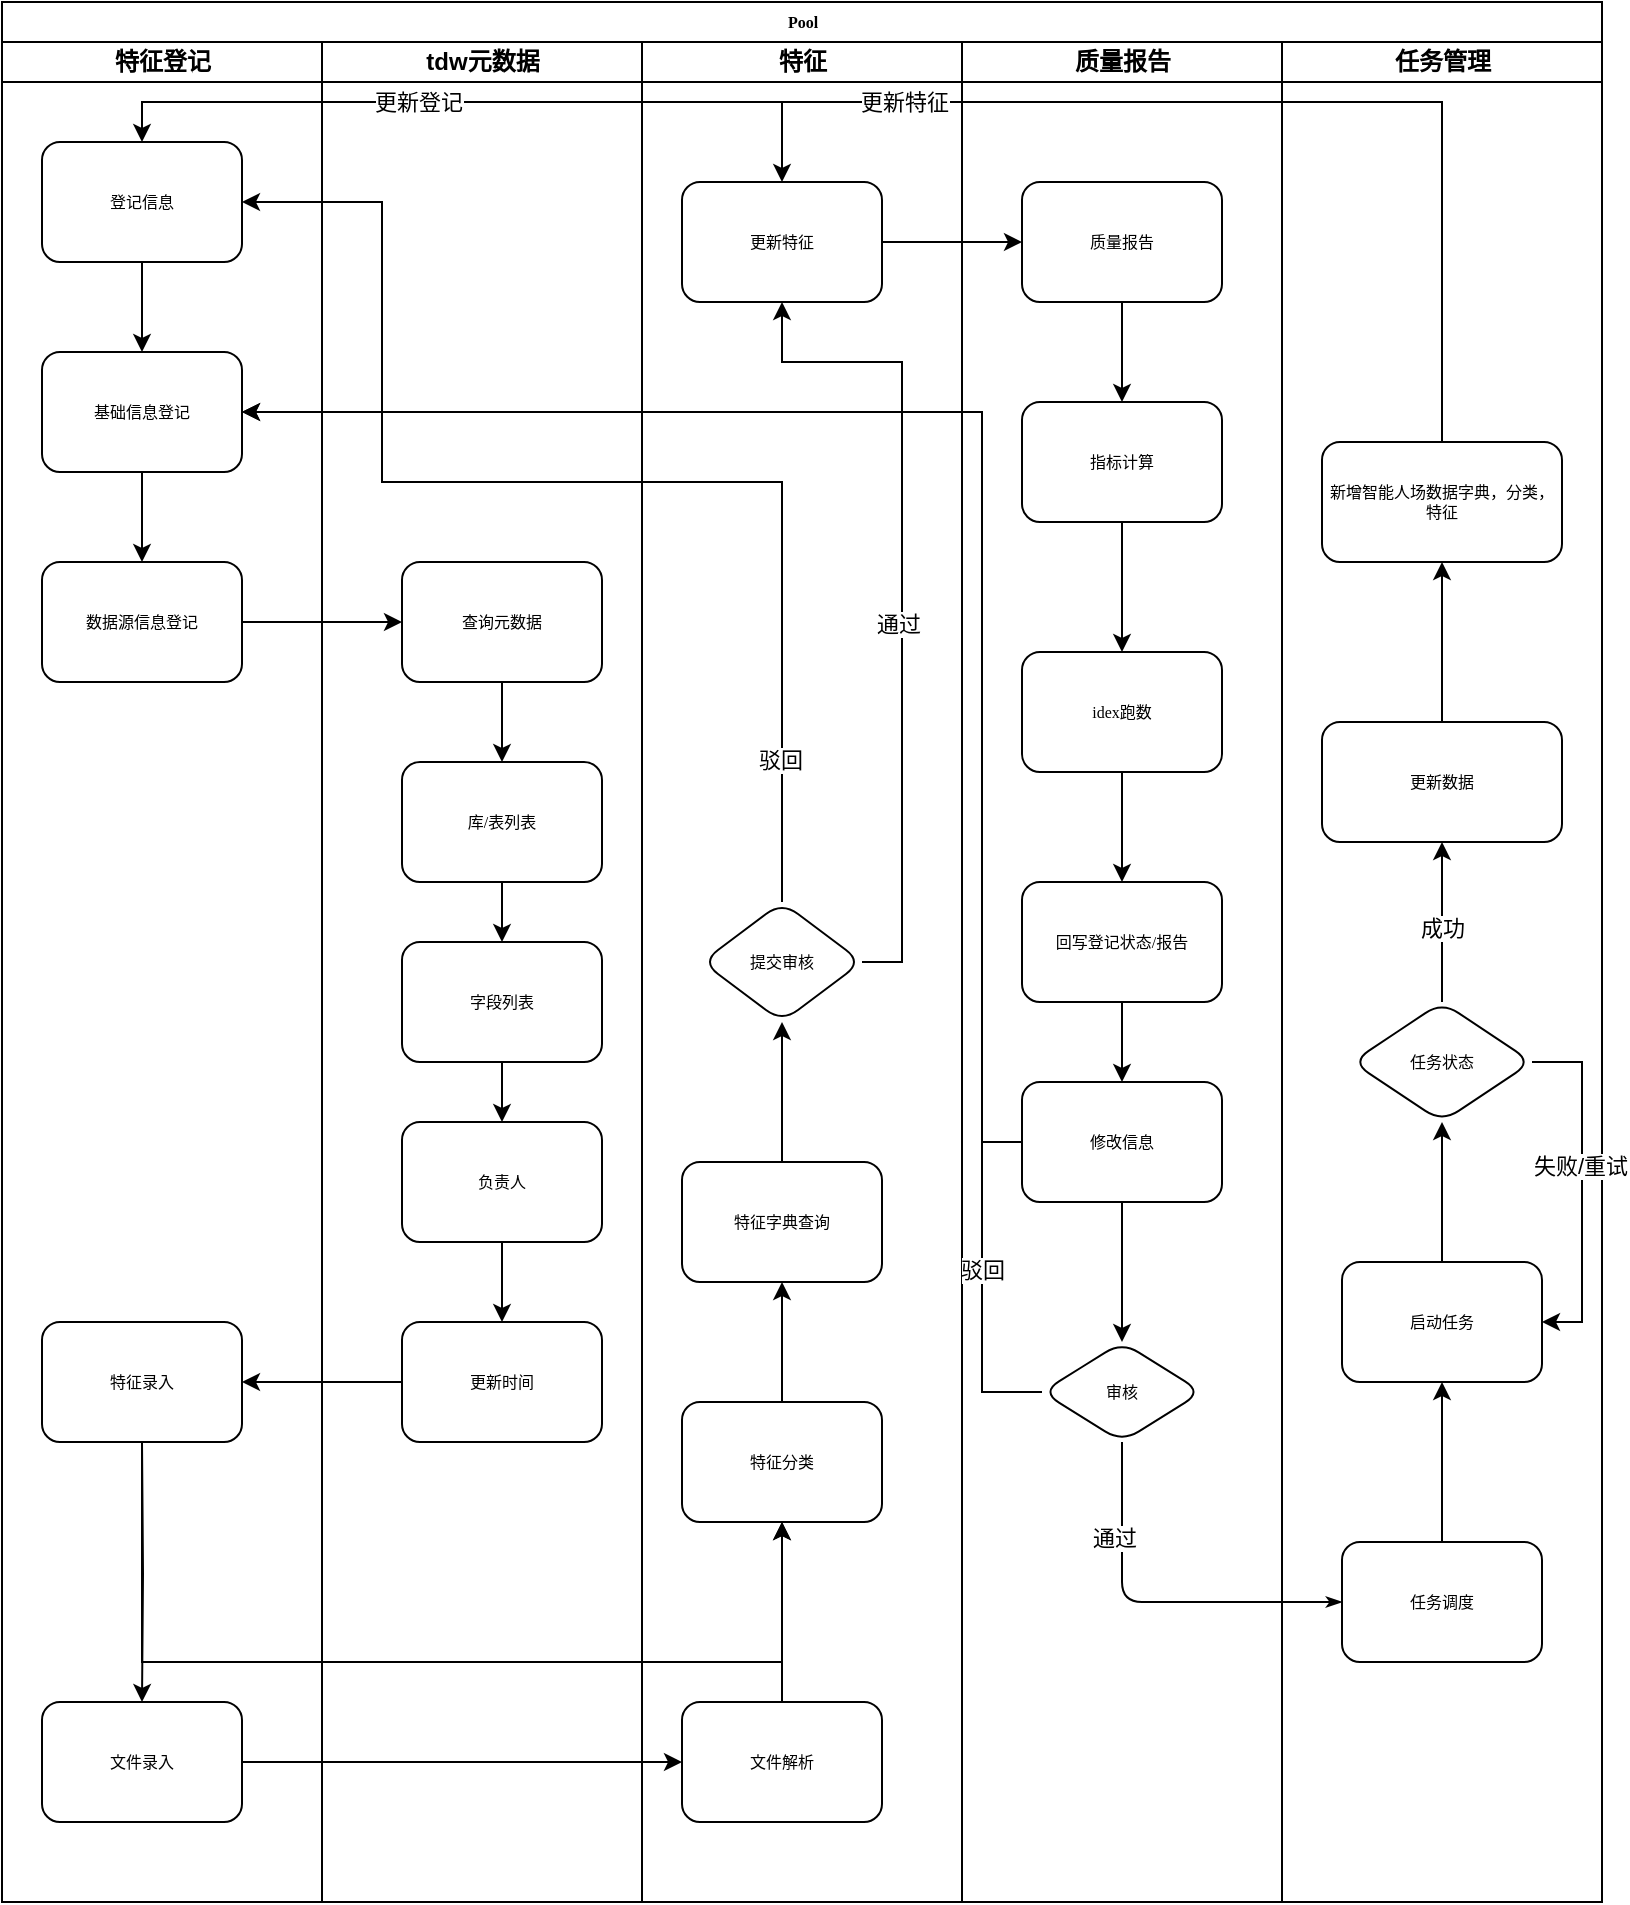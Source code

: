 <mxfile version="14.5.10" type="github"><diagram name="Page-1" id="74e2e168-ea6b-b213-b513-2b3c1d86103e"><mxGraphModel dx="1255" dy="843" grid="1" gridSize="10" guides="1" tooltips="1" connect="1" arrows="1" fold="1" page="1" pageScale="1" pageWidth="1100" pageHeight="850" background="#ffffff" math="0" shadow="0"><root><mxCell id="0"/><mxCell id="1" parent="0"/><mxCell id="77e6c97f196da883-1" value="Pool" style="swimlane;html=1;childLayout=stackLayout;startSize=20;rounded=0;shadow=0;labelBackgroundColor=none;strokeWidth=1;fontFamily=Verdana;fontSize=8;align=center;" parent="1" vertex="1"><mxGeometry x="70" y="40" width="800" height="950" as="geometry"/></mxCell><mxCell id="77e6c97f196da883-2" value="特征登记" style="swimlane;html=1;startSize=20;" parent="77e6c97f196da883-1" vertex="1"><mxGeometry y="20" width="160" height="930" as="geometry"/></mxCell><mxCell id="77e6c97f196da883-8" value="登记信息" style="rounded=1;whiteSpace=wrap;html=1;shadow=0;labelBackgroundColor=none;strokeWidth=1;fontFamily=Verdana;fontSize=8;align=center;" parent="77e6c97f196da883-2" vertex="1"><mxGeometry x="20" y="50" width="100" height="60" as="geometry"/></mxCell><mxCell id="77e6c97f196da883-9" value="基础信息登记" style="rounded=1;whiteSpace=wrap;html=1;shadow=0;labelBackgroundColor=none;strokeWidth=1;fontFamily=Verdana;fontSize=8;align=center;" parent="77e6c97f196da883-2" vertex="1"><mxGeometry x="20" y="155" width="100" height="60" as="geometry"/></mxCell><mxCell id="xm6D2x38geST0ksrGfF2-1" value="数据源信息登记" style="rounded=1;whiteSpace=wrap;html=1;shadow=0;labelBackgroundColor=none;strokeWidth=1;fontFamily=Verdana;fontSize=8;align=center;" vertex="1" parent="77e6c97f196da883-2"><mxGeometry x="20" y="260" width="100" height="60" as="geometry"/></mxCell><mxCell id="xm6D2x38geST0ksrGfF2-2" value="" style="edgeStyle=orthogonalEdgeStyle;rounded=0;orthogonalLoop=1;jettySize=auto;html=1;" edge="1" parent="77e6c97f196da883-2" source="77e6c97f196da883-9" target="xm6D2x38geST0ksrGfF2-1"><mxGeometry relative="1" as="geometry"/></mxCell><mxCell id="xm6D2x38geST0ksrGfF2-6" value="" style="edgeStyle=orthogonalEdgeStyle;rounded=0;orthogonalLoop=1;jettySize=auto;html=1;entryX=0.5;entryY=0;entryDx=0;entryDy=0;" edge="1" parent="77e6c97f196da883-2" source="77e6c97f196da883-8" target="77e6c97f196da883-9"><mxGeometry relative="1" as="geometry"><mxPoint x="70" y="160" as="targetPoint"/></mxGeometry></mxCell><mxCell id="xm6D2x38geST0ksrGfF2-15" value="特征录入" style="rounded=1;whiteSpace=wrap;html=1;shadow=0;labelBackgroundColor=none;strokeWidth=1;fontFamily=Verdana;fontSize=8;align=center;" vertex="1" parent="77e6c97f196da883-2"><mxGeometry x="20" y="640" width="100" height="60" as="geometry"/></mxCell><mxCell id="xm6D2x38geST0ksrGfF2-22" value="文件录入" style="rounded=1;whiteSpace=wrap;html=1;shadow=0;labelBackgroundColor=none;strokeWidth=1;fontFamily=Verdana;fontSize=8;align=center;" vertex="1" parent="77e6c97f196da883-2"><mxGeometry x="20" y="830" width="100" height="60" as="geometry"/></mxCell><mxCell id="77e6c97f196da883-3" value="tdw元数据" style="swimlane;html=1;startSize=20;" parent="77e6c97f196da883-1" vertex="1"><mxGeometry x="160" y="20" width="160" height="930" as="geometry"/></mxCell><mxCell id="xm6D2x38geST0ksrGfF2-3" value="查询元数据" style="rounded=1;whiteSpace=wrap;html=1;shadow=0;labelBackgroundColor=none;strokeWidth=1;fontFamily=Verdana;fontSize=8;align=center;" vertex="1" parent="77e6c97f196da883-3"><mxGeometry x="40" y="260" width="100" height="60" as="geometry"/></mxCell><mxCell id="xm6D2x38geST0ksrGfF2-7" value="库/表列表" style="rounded=1;whiteSpace=wrap;html=1;shadow=0;labelBackgroundColor=none;strokeWidth=1;fontFamily=Verdana;fontSize=8;align=center;" vertex="1" parent="77e6c97f196da883-3"><mxGeometry x="40" y="360" width="100" height="60" as="geometry"/></mxCell><mxCell id="xm6D2x38geST0ksrGfF2-8" value="" style="edgeStyle=orthogonalEdgeStyle;rounded=0;orthogonalLoop=1;jettySize=auto;html=1;" edge="1" parent="77e6c97f196da883-3" source="xm6D2x38geST0ksrGfF2-3" target="xm6D2x38geST0ksrGfF2-7"><mxGeometry relative="1" as="geometry"/></mxCell><mxCell id="xm6D2x38geST0ksrGfF2-9" value="字段列表" style="rounded=1;whiteSpace=wrap;html=1;shadow=0;labelBackgroundColor=none;strokeWidth=1;fontFamily=Verdana;fontSize=8;align=center;" vertex="1" parent="77e6c97f196da883-3"><mxGeometry x="40" y="450" width="100" height="60" as="geometry"/></mxCell><mxCell id="xm6D2x38geST0ksrGfF2-10" value="" style="edgeStyle=orthogonalEdgeStyle;rounded=0;orthogonalLoop=1;jettySize=auto;html=1;" edge="1" parent="77e6c97f196da883-3" source="xm6D2x38geST0ksrGfF2-7" target="xm6D2x38geST0ksrGfF2-9"><mxGeometry relative="1" as="geometry"/></mxCell><mxCell id="xm6D2x38geST0ksrGfF2-11" value="负责人" style="rounded=1;whiteSpace=wrap;html=1;shadow=0;labelBackgroundColor=none;strokeWidth=1;fontFamily=Verdana;fontSize=8;align=center;" vertex="1" parent="77e6c97f196da883-3"><mxGeometry x="40" y="540" width="100" height="60" as="geometry"/></mxCell><mxCell id="xm6D2x38geST0ksrGfF2-12" value="" style="edgeStyle=orthogonalEdgeStyle;rounded=0;orthogonalLoop=1;jettySize=auto;html=1;" edge="1" parent="77e6c97f196da883-3" source="xm6D2x38geST0ksrGfF2-9" target="xm6D2x38geST0ksrGfF2-11"><mxGeometry relative="1" as="geometry"/></mxCell><mxCell id="xm6D2x38geST0ksrGfF2-13" value="更新时间" style="rounded=1;whiteSpace=wrap;html=1;shadow=0;labelBackgroundColor=none;strokeWidth=1;fontFamily=Verdana;fontSize=8;align=center;" vertex="1" parent="77e6c97f196da883-3"><mxGeometry x="40" y="640" width="100" height="60" as="geometry"/></mxCell><mxCell id="xm6D2x38geST0ksrGfF2-14" value="" style="edgeStyle=orthogonalEdgeStyle;rounded=0;orthogonalLoop=1;jettySize=auto;html=1;" edge="1" parent="77e6c97f196da883-3" source="xm6D2x38geST0ksrGfF2-11" target="xm6D2x38geST0ksrGfF2-13"><mxGeometry relative="1" as="geometry"/></mxCell><mxCell id="77e6c97f196da883-4" value="特征" style="swimlane;html=1;startSize=20;" parent="77e6c97f196da883-1" vertex="1"><mxGeometry x="320" y="20" width="160" height="930" as="geometry"/></mxCell><mxCell id="xm6D2x38geST0ksrGfF2-17" value="特征分类" style="rounded=1;whiteSpace=wrap;html=1;shadow=0;labelBackgroundColor=none;strokeWidth=1;fontFamily=Verdana;fontSize=8;align=center;" vertex="1" parent="77e6c97f196da883-4"><mxGeometry x="20" y="680" width="100" height="60" as="geometry"/></mxCell><mxCell id="xm6D2x38geST0ksrGfF2-19" value="特征字典查询" style="rounded=1;whiteSpace=wrap;html=1;shadow=0;labelBackgroundColor=none;strokeWidth=1;fontFamily=Verdana;fontSize=8;align=center;" vertex="1" parent="77e6c97f196da883-4"><mxGeometry x="20" y="560" width="100" height="60" as="geometry"/></mxCell><mxCell id="xm6D2x38geST0ksrGfF2-20" value="" style="edgeStyle=orthogonalEdgeStyle;rounded=0;orthogonalLoop=1;jettySize=auto;html=1;" edge="1" parent="77e6c97f196da883-4" source="xm6D2x38geST0ksrGfF2-17" target="xm6D2x38geST0ksrGfF2-19"><mxGeometry relative="1" as="geometry"/></mxCell><mxCell id="xm6D2x38geST0ksrGfF2-25" value="文件解析" style="rounded=1;whiteSpace=wrap;html=1;shadow=0;labelBackgroundColor=none;strokeWidth=1;fontFamily=Verdana;fontSize=8;align=center;" vertex="1" parent="77e6c97f196da883-4"><mxGeometry x="20" y="830" width="100" height="60" as="geometry"/></mxCell><mxCell id="xm6D2x38geST0ksrGfF2-27" value="" style="edgeStyle=orthogonalEdgeStyle;rounded=0;orthogonalLoop=1;jettySize=auto;html=1;exitX=0.5;exitY=0;exitDx=0;exitDy=0;entryX=0.5;entryY=1;entryDx=0;entryDy=0;" edge="1" parent="77e6c97f196da883-4" source="xm6D2x38geST0ksrGfF2-25" target="xm6D2x38geST0ksrGfF2-17"><mxGeometry relative="1" as="geometry"><mxPoint x="-240" y="710" as="sourcePoint"/><mxPoint x="80" y="780" as="targetPoint"/><Array as="points"><mxPoint x="70" y="790"/><mxPoint x="70" y="790"/></Array></mxGeometry></mxCell><mxCell id="xm6D2x38geST0ksrGfF2-63" value="更新特征" style="rounded=1;whiteSpace=wrap;html=1;shadow=0;labelBackgroundColor=none;strokeWidth=1;fontFamily=Verdana;fontSize=8;align=center;" vertex="1" parent="77e6c97f196da883-4"><mxGeometry x="20" y="70" width="100" height="60" as="geometry"/></mxCell><mxCell id="77e6c97f196da883-5" value="质量报告" style="swimlane;html=1;startSize=20;" parent="77e6c97f196da883-1" vertex="1"><mxGeometry x="480" y="20" width="160" height="930" as="geometry"/></mxCell><mxCell id="77e6c97f196da883-17" value="质量报告" style="rounded=1;whiteSpace=wrap;html=1;shadow=0;labelBackgroundColor=none;strokeWidth=1;fontFamily=Verdana;fontSize=8;align=center;" parent="77e6c97f196da883-5" vertex="1"><mxGeometry x="30" y="70" width="100" height="60" as="geometry"/></mxCell><mxCell id="xm6D2x38geST0ksrGfF2-36" value="指标计算" style="rounded=1;whiteSpace=wrap;html=1;shadow=0;labelBackgroundColor=none;strokeWidth=1;fontFamily=Verdana;fontSize=8;align=center;" vertex="1" parent="77e6c97f196da883-5"><mxGeometry x="30" y="180" width="100" height="60" as="geometry"/></mxCell><mxCell id="xm6D2x38geST0ksrGfF2-37" value="" style="edgeStyle=orthogonalEdgeStyle;rounded=0;orthogonalLoop=1;jettySize=auto;html=1;" edge="1" parent="77e6c97f196da883-5" source="77e6c97f196da883-17" target="xm6D2x38geST0ksrGfF2-36"><mxGeometry relative="1" as="geometry"/></mxCell><mxCell id="xm6D2x38geST0ksrGfF2-38" value="idex跑数" style="rounded=1;whiteSpace=wrap;html=1;shadow=0;labelBackgroundColor=none;strokeWidth=1;fontFamily=Verdana;fontSize=8;align=center;" vertex="1" parent="77e6c97f196da883-5"><mxGeometry x="30" y="305" width="100" height="60" as="geometry"/></mxCell><mxCell id="xm6D2x38geST0ksrGfF2-39" value="" style="edgeStyle=orthogonalEdgeStyle;rounded=0;orthogonalLoop=1;jettySize=auto;html=1;" edge="1" parent="77e6c97f196da883-5" source="xm6D2x38geST0ksrGfF2-36" target="xm6D2x38geST0ksrGfF2-38"><mxGeometry relative="1" as="geometry"/></mxCell><mxCell id="xm6D2x38geST0ksrGfF2-40" value="回写登记状态/报告" style="rounded=1;whiteSpace=wrap;html=1;shadow=0;labelBackgroundColor=none;strokeWidth=1;fontFamily=Verdana;fontSize=8;align=center;" vertex="1" parent="77e6c97f196da883-5"><mxGeometry x="30" y="420" width="100" height="60" as="geometry"/></mxCell><mxCell id="xm6D2x38geST0ksrGfF2-41" value="" style="edgeStyle=orthogonalEdgeStyle;rounded=0;orthogonalLoop=1;jettySize=auto;html=1;" edge="1" parent="77e6c97f196da883-5" source="xm6D2x38geST0ksrGfF2-38" target="xm6D2x38geST0ksrGfF2-40"><mxGeometry relative="1" as="geometry"/></mxCell><mxCell id="xm6D2x38geST0ksrGfF2-42" value="修改信息" style="rounded=1;whiteSpace=wrap;html=1;shadow=0;labelBackgroundColor=none;strokeWidth=1;fontFamily=Verdana;fontSize=8;align=center;" vertex="1" parent="77e6c97f196da883-5"><mxGeometry x="30" y="520" width="100" height="60" as="geometry"/></mxCell><mxCell id="xm6D2x38geST0ksrGfF2-43" value="" style="edgeStyle=orthogonalEdgeStyle;rounded=0;orthogonalLoop=1;jettySize=auto;html=1;" edge="1" parent="77e6c97f196da883-5" source="xm6D2x38geST0ksrGfF2-40" target="xm6D2x38geST0ksrGfF2-42"><mxGeometry relative="1" as="geometry"/></mxCell><mxCell id="xm6D2x38geST0ksrGfF2-4" value="" style="edgeStyle=orthogonalEdgeStyle;rounded=0;orthogonalLoop=1;jettySize=auto;html=1;" edge="1" parent="77e6c97f196da883-1" source="xm6D2x38geST0ksrGfF2-1" target="xm6D2x38geST0ksrGfF2-3"><mxGeometry relative="1" as="geometry"/></mxCell><mxCell id="xm6D2x38geST0ksrGfF2-16" value="" style="edgeStyle=orthogonalEdgeStyle;rounded=0;orthogonalLoop=1;jettySize=auto;html=1;" edge="1" parent="77e6c97f196da883-1" source="xm6D2x38geST0ksrGfF2-13" target="xm6D2x38geST0ksrGfF2-15"><mxGeometry relative="1" as="geometry"/></mxCell><mxCell id="xm6D2x38geST0ksrGfF2-18" value="" style="edgeStyle=orthogonalEdgeStyle;rounded=0;orthogonalLoop=1;jettySize=auto;html=1;" edge="1" parent="77e6c97f196da883-1" source="xm6D2x38geST0ksrGfF2-15" target="xm6D2x38geST0ksrGfF2-17"><mxGeometry relative="1" as="geometry"><Array as="points"><mxPoint x="70" y="830"/><mxPoint x="390" y="830"/></Array></mxGeometry></mxCell><mxCell id="xm6D2x38geST0ksrGfF2-26" value="" style="edgeStyle=orthogonalEdgeStyle;rounded=0;orthogonalLoop=1;jettySize=auto;html=1;" edge="1" parent="77e6c97f196da883-1" source="xm6D2x38geST0ksrGfF2-22" target="xm6D2x38geST0ksrGfF2-25"><mxGeometry relative="1" as="geometry"/></mxCell><mxCell id="xm6D2x38geST0ksrGfF2-45" value="" style="edgeStyle=orthogonalEdgeStyle;rounded=0;orthogonalLoop=1;jettySize=auto;html=1;entryX=1;entryY=0.5;entryDx=0;entryDy=0;" edge="1" parent="77e6c97f196da883-1" source="xm6D2x38geST0ksrGfF2-42" target="77e6c97f196da883-9"><mxGeometry relative="1" as="geometry"><mxPoint x="560" y="680" as="targetPoint"/><Array as="points"><mxPoint x="490" y="570"/><mxPoint x="490" y="205"/></Array></mxGeometry></mxCell><mxCell id="xm6D2x38geST0ksrGfF2-65" value="" style="edgeStyle=orthogonalEdgeStyle;rounded=0;orthogonalLoop=1;jettySize=auto;html=1;entryX=0;entryY=0.5;entryDx=0;entryDy=0;" edge="1" parent="77e6c97f196da883-1" source="xm6D2x38geST0ksrGfF2-63" target="77e6c97f196da883-17"><mxGeometry relative="1" as="geometry"><mxPoint x="520" y="130" as="targetPoint"/></mxGeometry></mxCell><mxCell id="xm6D2x38geST0ksrGfF2-68" value="" style="edgeStyle=orthogonalEdgeStyle;rounded=0;orthogonalLoop=1;jettySize=auto;html=1;entryX=0.5;entryY=0;entryDx=0;entryDy=0;exitX=0.5;exitY=0;exitDx=0;exitDy=0;startArrow=none;" edge="1" parent="77e6c97f196da883-1" source="xm6D2x38geST0ksrGfF2-72" target="77e6c97f196da883-8"><mxGeometry relative="1" as="geometry"><mxPoint x="730" y="370" as="sourcePoint"/><mxPoint x="400" y="100" as="targetPoint"/><Array as="points"/></mxGeometry></mxCell><mxCell id="xm6D2x38geST0ksrGfF2-70" value="更新登记" style="edgeLabel;html=1;align=center;verticalAlign=middle;resizable=0;points=[];" vertex="1" connectable="0" parent="xm6D2x38geST0ksrGfF2-68"><mxGeometry x="0.625" relative="1" as="geometry"><mxPoint as="offset"/></mxGeometry></mxCell><mxCell id="xm6D2x38geST0ksrGfF2-77" value="" style="edgeStyle=orthogonalEdgeStyle;rounded=0;orthogonalLoop=1;jettySize=auto;html=1;entryX=0.5;entryY=0;entryDx=0;entryDy=0;exitX=0.5;exitY=0;exitDx=0;exitDy=0;startArrow=none;" edge="1" parent="77e6c97f196da883-1" source="xm6D2x38geST0ksrGfF2-72" target="xm6D2x38geST0ksrGfF2-63"><mxGeometry relative="1" as="geometry"><mxPoint x="730" y="230" as="sourcePoint"/><mxPoint x="80" y="80" as="targetPoint"/><Array as="points"><mxPoint x="720" y="50"/><mxPoint x="390" y="50"/></Array></mxGeometry></mxCell><mxCell id="xm6D2x38geST0ksrGfF2-78" value="更新特征" style="edgeLabel;html=1;align=center;verticalAlign=middle;resizable=0;points=[];" vertex="1" connectable="0" parent="xm6D2x38geST0ksrGfF2-77"><mxGeometry x="0.625" relative="1" as="geometry"><mxPoint as="offset"/></mxGeometry></mxCell><mxCell id="77e6c97f196da883-6" value="任务管理" style="swimlane;html=1;startSize=20;" parent="77e6c97f196da883-1" vertex="1"><mxGeometry x="640" y="20" width="160" height="930" as="geometry"/></mxCell><mxCell id="77e6c97f196da883-23" value="任务调度" style="rounded=1;whiteSpace=wrap;html=1;shadow=0;labelBackgroundColor=none;strokeWidth=1;fontFamily=Verdana;fontSize=8;align=center;" parent="77e6c97f196da883-6" vertex="1"><mxGeometry x="30" y="750" width="100" height="60" as="geometry"/></mxCell><mxCell id="xm6D2x38geST0ksrGfF2-58" value="任务状态" style="rhombus;whiteSpace=wrap;html=1;rounded=1;shadow=0;fontFamily=Verdana;fontSize=8;strokeWidth=1;" vertex="1" parent="77e6c97f196da883-6"><mxGeometry x="35" y="480" width="90" height="60" as="geometry"/></mxCell><mxCell id="xm6D2x38geST0ksrGfF2-72" value="新增智能人场数据字典，分类，特征" style="whiteSpace=wrap;html=1;rounded=1;shadow=0;fontFamily=Verdana;fontSize=8;strokeWidth=1;" vertex="1" parent="77e6c97f196da883-6"><mxGeometry x="20" y="200" width="120" height="60" as="geometry"/></mxCell><mxCell id="xm6D2x38geST0ksrGfF2-23" value="" style="edgeStyle=orthogonalEdgeStyle;rounded=0;orthogonalLoop=1;jettySize=auto;html=1;entryX=0.5;entryY=0;entryDx=0;entryDy=0;" edge="1" parent="1" target="xm6D2x38geST0ksrGfF2-22"><mxGeometry relative="1" as="geometry"><mxPoint x="140" y="760" as="sourcePoint"/><mxPoint x="200" y="740" as="targetPoint"/></mxGeometry></mxCell><mxCell id="xm6D2x38geST0ksrGfF2-31" value="" style="edgeStyle=orthogonalEdgeStyle;rounded=0;orthogonalLoop=1;jettySize=auto;html=1;entryX=1;entryY=0.5;entryDx=0;entryDy=0;" edge="1" parent="1" source="xm6D2x38geST0ksrGfF2-28" target="77e6c97f196da883-8"><mxGeometry relative="1" as="geometry"><mxPoint x="460" y="190" as="targetPoint"/><Array as="points"><mxPoint x="460" y="280"/><mxPoint x="260" y="280"/><mxPoint x="260" y="140"/></Array></mxGeometry></mxCell><mxCell id="xm6D2x38geST0ksrGfF2-32" value="驳回" style="edgeLabel;html=1;align=center;verticalAlign=middle;resizable=0;points=[];" vertex="1" connectable="0" parent="xm6D2x38geST0ksrGfF2-31"><mxGeometry x="-0.771" y="1" relative="1" as="geometry"><mxPoint as="offset"/></mxGeometry></mxCell><mxCell id="xm6D2x38geST0ksrGfF2-34" value="" style="edgeStyle=orthogonalEdgeStyle;rounded=0;orthogonalLoop=1;jettySize=auto;html=1;entryX=0.5;entryY=1;entryDx=0;entryDy=0;" edge="1" parent="1" source="xm6D2x38geST0ksrGfF2-28" target="xm6D2x38geST0ksrGfF2-63"><mxGeometry relative="1" as="geometry"><mxPoint x="560" y="520" as="targetPoint"/><Array as="points"><mxPoint x="520" y="520"/><mxPoint x="520" y="220"/><mxPoint x="460" y="220"/></Array></mxGeometry></mxCell><mxCell id="xm6D2x38geST0ksrGfF2-35" value="通过" style="edgeLabel;html=1;align=center;verticalAlign=middle;resizable=0;points=[];" vertex="1" connectable="0" parent="xm6D2x38geST0ksrGfF2-34"><mxGeometry x="-0.077" y="2" relative="1" as="geometry"><mxPoint as="offset"/></mxGeometry></mxCell><mxCell id="xm6D2x38geST0ksrGfF2-28" value="提交审核" style="rhombus;whiteSpace=wrap;html=1;rounded=1;shadow=0;fontFamily=Verdana;fontSize=8;strokeWidth=1;" vertex="1" parent="1"><mxGeometry x="420" y="490" width="80" height="60" as="geometry"/></mxCell><mxCell id="xm6D2x38geST0ksrGfF2-29" value="" style="edgeStyle=orthogonalEdgeStyle;rounded=0;orthogonalLoop=1;jettySize=auto;html=1;" edge="1" parent="1" source="xm6D2x38geST0ksrGfF2-19" target="xm6D2x38geST0ksrGfF2-28"><mxGeometry relative="1" as="geometry"/></mxCell><mxCell id="xm6D2x38geST0ksrGfF2-49" value="" style="edgeStyle=orthogonalEdgeStyle;rounded=0;orthogonalLoop=1;jettySize=auto;html=1;entryX=1;entryY=0.5;entryDx=0;entryDy=0;" edge="1" parent="1" source="xm6D2x38geST0ksrGfF2-46" target="77e6c97f196da883-9"><mxGeometry relative="1" as="geometry"><mxPoint x="530" y="735" as="targetPoint"/><Array as="points"><mxPoint x="560" y="735"/><mxPoint x="560" y="245"/></Array></mxGeometry></mxCell><mxCell id="xm6D2x38geST0ksrGfF2-50" value="驳回" style="edgeLabel;html=1;align=center;verticalAlign=middle;resizable=0;points=[];" vertex="1" connectable="0" parent="xm6D2x38geST0ksrGfF2-49"><mxGeometry x="-0.795" relative="1" as="geometry"><mxPoint as="offset"/></mxGeometry></mxCell><mxCell id="xm6D2x38geST0ksrGfF2-46" value="审核" style="rhombus;whiteSpace=wrap;html=1;rounded=1;shadow=0;fontFamily=Verdana;fontSize=8;strokeWidth=1;" vertex="1" parent="1"><mxGeometry x="590" y="710" width="80" height="50" as="geometry"/></mxCell><mxCell id="xm6D2x38geST0ksrGfF2-47" value="" style="edgeStyle=orthogonalEdgeStyle;rounded=0;orthogonalLoop=1;jettySize=auto;html=1;" edge="1" parent="1" source="xm6D2x38geST0ksrGfF2-42" target="xm6D2x38geST0ksrGfF2-46"><mxGeometry relative="1" as="geometry"/></mxCell><mxCell id="77e6c97f196da883-40" value="" style="edgeStyle=orthogonalEdgeStyle;rounded=1;html=1;labelBackgroundColor=none;startArrow=none;startFill=0;startSize=5;endArrow=classicThin;endFill=1;endSize=5;jettySize=auto;orthogonalLoop=1;strokeWidth=1;fontFamily=Verdana;fontSize=8;exitX=0.5;exitY=1;exitDx=0;exitDy=0;entryX=0;entryY=0.5;entryDx=0;entryDy=0;" parent="1" source="xm6D2x38geST0ksrGfF2-46" target="77e6c97f196da883-23" edge="1"><mxGeometry relative="1" as="geometry"><mxPoint x="900" y="730" as="targetPoint"/></mxGeometry></mxCell><mxCell id="xm6D2x38geST0ksrGfF2-51" value="通过" style="edgeLabel;html=1;align=center;verticalAlign=middle;resizable=0;points=[];" vertex="1" connectable="0" parent="77e6c97f196da883-40"><mxGeometry x="-0.5" y="-4" relative="1" as="geometry"><mxPoint as="offset"/></mxGeometry></mxCell><mxCell id="xm6D2x38geST0ksrGfF2-59" value="" style="edgeStyle=orthogonalEdgeStyle;rounded=0;orthogonalLoop=1;jettySize=auto;html=1;" edge="1" parent="1" source="xm6D2x38geST0ksrGfF2-52" target="xm6D2x38geST0ksrGfF2-58"><mxGeometry relative="1" as="geometry"/></mxCell><mxCell id="xm6D2x38geST0ksrGfF2-52" value="启动任务" style="rounded=1;whiteSpace=wrap;html=1;shadow=0;labelBackgroundColor=none;strokeWidth=1;fontFamily=Verdana;fontSize=8;align=center;" vertex="1" parent="1"><mxGeometry x="740" y="670" width="100" height="60" as="geometry"/></mxCell><mxCell id="xm6D2x38geST0ksrGfF2-53" value="" style="edgeStyle=orthogonalEdgeStyle;rounded=0;orthogonalLoop=1;jettySize=auto;html=1;" edge="1" parent="1" source="77e6c97f196da883-23" target="xm6D2x38geST0ksrGfF2-52"><mxGeometry relative="1" as="geometry"/></mxCell><mxCell id="xm6D2x38geST0ksrGfF2-73" value="" style="edgeStyle=orthogonalEdgeStyle;rounded=0;orthogonalLoop=1;jettySize=auto;html=1;" edge="1" parent="1" source="xm6D2x38geST0ksrGfF2-60" target="xm6D2x38geST0ksrGfF2-72"><mxGeometry relative="1" as="geometry"/></mxCell><mxCell id="xm6D2x38geST0ksrGfF2-60" value="更新数据" style="whiteSpace=wrap;html=1;rounded=1;shadow=0;fontFamily=Verdana;fontSize=8;strokeWidth=1;" vertex="1" parent="1"><mxGeometry x="730" y="400" width="120" height="60" as="geometry"/></mxCell><mxCell id="xm6D2x38geST0ksrGfF2-61" value="" style="edgeStyle=orthogonalEdgeStyle;rounded=0;orthogonalLoop=1;jettySize=auto;html=1;" edge="1" parent="1" source="xm6D2x38geST0ksrGfF2-58" target="xm6D2x38geST0ksrGfF2-60"><mxGeometry relative="1" as="geometry"/></mxCell><mxCell id="xm6D2x38geST0ksrGfF2-62" value="成功" style="edgeLabel;html=1;align=center;verticalAlign=middle;resizable=0;points=[];" vertex="1" connectable="0" parent="xm6D2x38geST0ksrGfF2-61"><mxGeometry x="-0.075" relative="1" as="geometry"><mxPoint as="offset"/></mxGeometry></mxCell><mxCell id="xm6D2x38geST0ksrGfF2-80" value="" style="edgeStyle=orthogonalEdgeStyle;rounded=0;orthogonalLoop=1;jettySize=auto;html=1;entryX=1;entryY=0.5;entryDx=0;entryDy=0;" edge="1" parent="1" source="xm6D2x38geST0ksrGfF2-58" target="xm6D2x38geST0ksrGfF2-52"><mxGeometry relative="1" as="geometry"><mxPoint x="900" y="570" as="targetPoint"/><Array as="points"><mxPoint x="860" y="570"/><mxPoint x="860" y="700"/></Array></mxGeometry></mxCell><mxCell id="xm6D2x38geST0ksrGfF2-81" value="失败/重试" style="edgeLabel;html=1;align=center;verticalAlign=middle;resizable=0;points=[];" vertex="1" connectable="0" parent="xm6D2x38geST0ksrGfF2-80"><mxGeometry x="-0.12" y="-1" relative="1" as="geometry"><mxPoint as="offset"/></mxGeometry></mxCell></root></mxGraphModel></diagram></mxfile>